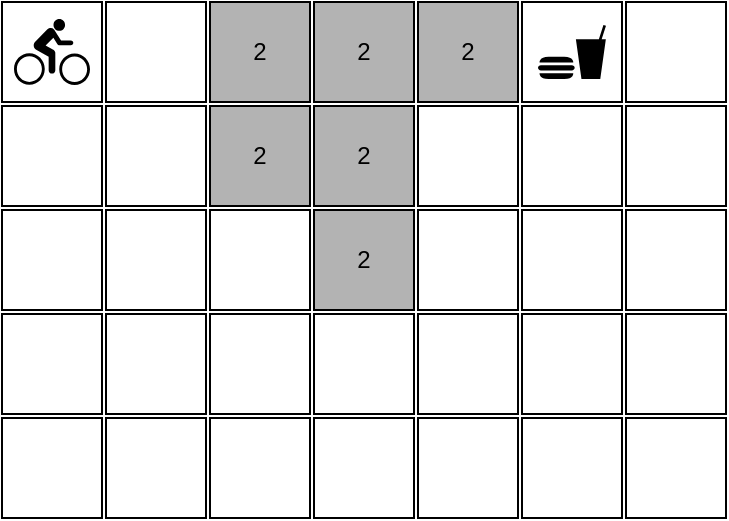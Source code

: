 <mxfile>
    <diagram id="GC3d5SEIMlqQDpdu6AJr" name="Page-1">
        <mxGraphModel dx="1247" dy="657" grid="1" gridSize="10" guides="1" tooltips="1" connect="1" arrows="1" fold="1" page="1" pageScale="1" pageWidth="850" pageHeight="1100" math="0" shadow="0">
            <root>
                <mxCell id="0"/>
                <mxCell id="1" parent="0"/>
                <mxCell id="wi9Bhf0zNv-aggHsFR5M-1" value="" style="whiteSpace=wrap;html=1;aspect=fixed;" parent="1" vertex="1">
                    <mxGeometry x="220" y="30" width="50" height="50" as="geometry"/>
                </mxCell>
                <mxCell id="wi9Bhf0zNv-aggHsFR5M-2" value="" style="whiteSpace=wrap;html=1;aspect=fixed;" parent="1" vertex="1">
                    <mxGeometry x="272" y="30" width="50" height="50" as="geometry"/>
                </mxCell>
                <mxCell id="wi9Bhf0zNv-aggHsFR5M-3" value="" style="whiteSpace=wrap;html=1;aspect=fixed;" parent="1" vertex="1">
                    <mxGeometry x="324" y="30" width="50" height="50" as="geometry"/>
                </mxCell>
                <mxCell id="wi9Bhf0zNv-aggHsFR5M-4" value="2" style="whiteSpace=wrap;html=1;aspect=fixed;fillColor=#B3B3B3;" parent="1" vertex="1">
                    <mxGeometry x="376" y="30" width="50" height="50" as="geometry"/>
                </mxCell>
                <mxCell id="wi9Bhf0zNv-aggHsFR5M-5" value="" style="whiteSpace=wrap;html=1;aspect=fixed;" parent="1" vertex="1">
                    <mxGeometry x="220" y="82" width="50" height="50" as="geometry"/>
                </mxCell>
                <mxCell id="wi9Bhf0zNv-aggHsFR5M-6" value="" style="whiteSpace=wrap;html=1;aspect=fixed;" parent="1" vertex="1">
                    <mxGeometry x="272" y="82" width="50" height="50" as="geometry"/>
                </mxCell>
                <mxCell id="wi9Bhf0zNv-aggHsFR5M-7" value="2" style="whiteSpace=wrap;html=1;aspect=fixed;fillColor=#B3B3B3;" parent="1" vertex="1">
                    <mxGeometry x="324" y="82" width="50" height="50" as="geometry"/>
                </mxCell>
                <mxCell id="wi9Bhf0zNv-aggHsFR5M-8" value="2" style="whiteSpace=wrap;html=1;aspect=fixed;fillColor=#B3B3B3;" parent="1" vertex="1">
                    <mxGeometry x="376" y="82" width="50" height="50" as="geometry"/>
                </mxCell>
                <mxCell id="wi9Bhf0zNv-aggHsFR5M-9" value="" style="whiteSpace=wrap;html=1;aspect=fixed;" parent="1" vertex="1">
                    <mxGeometry x="220" y="134" width="50" height="50" as="geometry"/>
                </mxCell>
                <mxCell id="wi9Bhf0zNv-aggHsFR5M-10" value="" style="whiteSpace=wrap;html=1;aspect=fixed;" parent="1" vertex="1">
                    <mxGeometry x="272" y="134" width="50" height="50" as="geometry"/>
                </mxCell>
                <mxCell id="wi9Bhf0zNv-aggHsFR5M-11" value="" style="whiteSpace=wrap;html=1;aspect=fixed;" parent="1" vertex="1">
                    <mxGeometry x="324" y="134" width="50" height="50" as="geometry"/>
                </mxCell>
                <mxCell id="wi9Bhf0zNv-aggHsFR5M-12" value="2" style="whiteSpace=wrap;html=1;aspect=fixed;fillColor=#B3B3B3;" parent="1" vertex="1">
                    <mxGeometry x="376" y="134" width="50" height="50" as="geometry"/>
                </mxCell>
                <mxCell id="CsA70eIJGZtUb_FbTeEb-2" value="2" style="whiteSpace=wrap;html=1;aspect=fixed;fillColor=#B3B3B3;" parent="1" vertex="1">
                    <mxGeometry x="428" y="30" width="50" height="50" as="geometry"/>
                </mxCell>
                <mxCell id="CsA70eIJGZtUb_FbTeEb-3" value="" style="whiteSpace=wrap;html=1;aspect=fixed;" parent="1" vertex="1">
                    <mxGeometry x="428" y="82" width="50" height="50" as="geometry"/>
                </mxCell>
                <mxCell id="CsA70eIJGZtUb_FbTeEb-4" value="" style="whiteSpace=wrap;html=1;aspect=fixed;" parent="1" vertex="1">
                    <mxGeometry x="428" y="134" width="50" height="50" as="geometry"/>
                </mxCell>
                <mxCell id="CsA70eIJGZtUb_FbTeEb-5" value="" style="whiteSpace=wrap;html=1;aspect=fixed;" parent="1" vertex="1">
                    <mxGeometry x="480" y="30" width="50" height="50" as="geometry"/>
                </mxCell>
                <mxCell id="CsA70eIJGZtUb_FbTeEb-6" value="" style="whiteSpace=wrap;html=1;aspect=fixed;" parent="1" vertex="1">
                    <mxGeometry x="480" y="82" width="50" height="50" as="geometry"/>
                </mxCell>
                <mxCell id="CsA70eIJGZtUb_FbTeEb-7" value="" style="whiteSpace=wrap;html=1;aspect=fixed;" parent="1" vertex="1">
                    <mxGeometry x="480" y="134" width="50" height="50" as="geometry"/>
                </mxCell>
                <mxCell id="CsA70eIJGZtUb_FbTeEb-8" value="" style="whiteSpace=wrap;html=1;aspect=fixed;" parent="1" vertex="1">
                    <mxGeometry x="532" y="30" width="50" height="50" as="geometry"/>
                </mxCell>
                <mxCell id="CsA70eIJGZtUb_FbTeEb-9" value="" style="whiteSpace=wrap;html=1;aspect=fixed;" parent="1" vertex="1">
                    <mxGeometry x="532" y="82" width="50" height="50" as="geometry"/>
                </mxCell>
                <mxCell id="CsA70eIJGZtUb_FbTeEb-10" value="" style="whiteSpace=wrap;html=1;aspect=fixed;" parent="1" vertex="1">
                    <mxGeometry x="532" y="134" width="50" height="50" as="geometry"/>
                </mxCell>
                <mxCell id="CsA70eIJGZtUb_FbTeEb-11" value="" style="whiteSpace=wrap;html=1;aspect=fixed;" parent="1" vertex="1">
                    <mxGeometry x="220" y="186" width="50" height="50" as="geometry"/>
                </mxCell>
                <mxCell id="CsA70eIJGZtUb_FbTeEb-12" value="" style="whiteSpace=wrap;html=1;aspect=fixed;" parent="1" vertex="1">
                    <mxGeometry x="272" y="186" width="50" height="50" as="geometry"/>
                </mxCell>
                <mxCell id="CsA70eIJGZtUb_FbTeEb-13" value="" style="whiteSpace=wrap;html=1;aspect=fixed;" parent="1" vertex="1">
                    <mxGeometry x="324" y="186" width="50" height="50" as="geometry"/>
                </mxCell>
                <mxCell id="CsA70eIJGZtUb_FbTeEb-14" value="" style="whiteSpace=wrap;html=1;aspect=fixed;fillColor=#FFFFFF;" parent="1" vertex="1">
                    <mxGeometry x="376" y="186" width="50" height="50" as="geometry"/>
                </mxCell>
                <mxCell id="CsA70eIJGZtUb_FbTeEb-15" value="" style="whiteSpace=wrap;html=1;aspect=fixed;" parent="1" vertex="1">
                    <mxGeometry x="428" y="186" width="50" height="50" as="geometry"/>
                </mxCell>
                <mxCell id="CsA70eIJGZtUb_FbTeEb-16" value="" style="whiteSpace=wrap;html=1;aspect=fixed;" parent="1" vertex="1">
                    <mxGeometry x="480" y="186" width="50" height="50" as="geometry"/>
                </mxCell>
                <mxCell id="CsA70eIJGZtUb_FbTeEb-17" value="" style="whiteSpace=wrap;html=1;aspect=fixed;" parent="1" vertex="1">
                    <mxGeometry x="532" y="186" width="50" height="50" as="geometry"/>
                </mxCell>
                <mxCell id="CsA70eIJGZtUb_FbTeEb-18" value="" style="whiteSpace=wrap;html=1;aspect=fixed;" parent="1" vertex="1">
                    <mxGeometry x="220" y="238" width="50" height="50" as="geometry"/>
                </mxCell>
                <mxCell id="CsA70eIJGZtUb_FbTeEb-19" value="" style="whiteSpace=wrap;html=1;aspect=fixed;" parent="1" vertex="1">
                    <mxGeometry x="272" y="238" width="50" height="50" as="geometry"/>
                </mxCell>
                <mxCell id="CsA70eIJGZtUb_FbTeEb-20" value="" style="whiteSpace=wrap;html=1;aspect=fixed;" parent="1" vertex="1">
                    <mxGeometry x="324" y="238" width="50" height="50" as="geometry"/>
                </mxCell>
                <mxCell id="CsA70eIJGZtUb_FbTeEb-21" value="" style="whiteSpace=wrap;html=1;aspect=fixed;fillColor=#FFFFFF;" parent="1" vertex="1">
                    <mxGeometry x="376" y="238" width="50" height="50" as="geometry"/>
                </mxCell>
                <mxCell id="CsA70eIJGZtUb_FbTeEb-22" value="" style="whiteSpace=wrap;html=1;aspect=fixed;" parent="1" vertex="1">
                    <mxGeometry x="428" y="238" width="50" height="50" as="geometry"/>
                </mxCell>
                <mxCell id="CsA70eIJGZtUb_FbTeEb-23" value="" style="whiteSpace=wrap;html=1;aspect=fixed;" parent="1" vertex="1">
                    <mxGeometry x="480" y="238" width="50" height="50" as="geometry"/>
                </mxCell>
                <mxCell id="CsA70eIJGZtUb_FbTeEb-24" value="" style="whiteSpace=wrap;html=1;aspect=fixed;" parent="1" vertex="1">
                    <mxGeometry x="532" y="238" width="50" height="50" as="geometry"/>
                </mxCell>
                <mxCell id="cal2lbhvoZ3OgB7n_fgh-2" value="" style="shape=mxgraph.signs.food.fast_food;html=1;pointerEvents=1;fillColor=#000000;strokeColor=none;verticalLabelPosition=bottom;verticalAlign=top;align=center;sketch=0;" parent="1" vertex="1">
                    <mxGeometry x="488" y="41.5" width="34" height="27" as="geometry"/>
                </mxCell>
                <mxCell id="cal2lbhvoZ3OgB7n_fgh-3" value="" style="shape=mxgraph.signs.sports.cycling;html=1;pointerEvents=1;fillColor=#000000;strokeColor=none;verticalLabelPosition=bottom;verticalAlign=top;align=center;sketch=0;" parent="1" vertex="1">
                    <mxGeometry x="226" y="38.5" width="38" height="33" as="geometry"/>
                </mxCell>
                <mxCell id="cal2lbhvoZ3OgB7n_fgh-4" value="2" style="whiteSpace=wrap;html=1;aspect=fixed;fillColor=#B3B3B3;" parent="1" vertex="1">
                    <mxGeometry x="324" y="30" width="50" height="50" as="geometry"/>
                </mxCell>
            </root>
        </mxGraphModel>
    </diagram>
</mxfile>